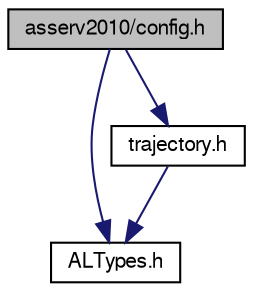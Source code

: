 digraph G
{
  edge [fontname="FreeSans",fontsize="10",labelfontname="FreeSans",labelfontsize="10"];
  node [fontname="FreeSans",fontsize="10",shape=record];
  Node1 [label="asserv2010/config.h",height=0.2,width=0.4,color="black", fillcolor="grey75", style="filled" fontcolor="black"];
  Node1 -> Node2 [color="midnightblue",fontsize="10",style="solid",fontname="FreeSans"];
  Node2 [label="ALTypes.h",height=0.2,width=0.4,color="black", fillcolor="white", style="filled",URL="$_a_l_types_8h.html"];
  Node1 -> Node3 [color="midnightblue",fontsize="10",style="solid",fontname="FreeSans"];
  Node3 [label="trajectory.h",height=0.2,width=0.4,color="black", fillcolor="white", style="filled",URL="$trajectory_8h.html"];
  Node3 -> Node2 [color="midnightblue",fontsize="10",style="solid",fontname="FreeSans"];
}

